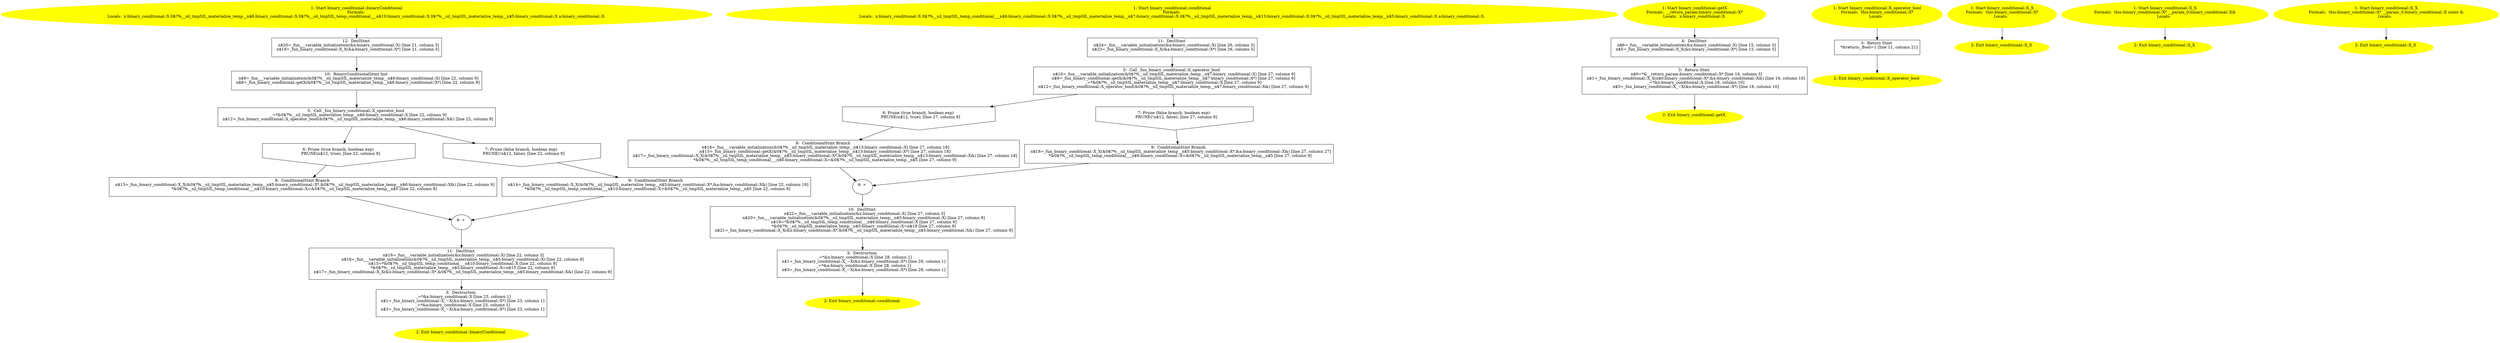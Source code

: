 /* @generated */
digraph cfg {
"binaryConditional#binary_conditional#15641211300815748363.a0f7e256e24b7117cb94c66e5aa27a30_1" [label="1: Start binary_conditional::binaryConditional\nFormals: \nLocals:  x:binary_conditional::X 0$?%__sil_tmpSIL_materialize_temp__n$6:binary_conditional::X 0$?%__sil_tmpSIL_temp_conditional___n$10:binary_conditional::X 0$?%__sil_tmpSIL_materialize_temp__n$5:binary_conditional::X a:binary_conditional::X \n  " color=yellow style=filled]
	

	 "binaryConditional#binary_conditional#15641211300815748363.a0f7e256e24b7117cb94c66e5aa27a30_1" -> "binaryConditional#binary_conditional#15641211300815748363.a0f7e256e24b7117cb94c66e5aa27a30_12" ;
"binaryConditional#binary_conditional#15641211300815748363.a0f7e256e24b7117cb94c66e5aa27a30_2" [label="2: Exit binary_conditional::binaryConditional \n  " color=yellow style=filled]
	

"binaryConditional#binary_conditional#15641211300815748363.a0f7e256e24b7117cb94c66e5aa27a30_3" [label="3:  Destruction \n   _=*&x:binary_conditional::X [line 23, column 1]\n  n$1=_fun_binary_conditional::X_~X(&x:binary_conditional::X*) [line 23, column 1]\n  _=*&a:binary_conditional::X [line 23, column 1]\n  n$3=_fun_binary_conditional::X_~X(&a:binary_conditional::X*) [line 23, column 1]\n " shape="box"]
	

	 "binaryConditional#binary_conditional#15641211300815748363.a0f7e256e24b7117cb94c66e5aa27a30_3" -> "binaryConditional#binary_conditional#15641211300815748363.a0f7e256e24b7117cb94c66e5aa27a30_2" ;
"binaryConditional#binary_conditional#15641211300815748363.a0f7e256e24b7117cb94c66e5aa27a30_4" [label="4: + \n  " ]
	

	 "binaryConditional#binary_conditional#15641211300815748363.a0f7e256e24b7117cb94c66e5aa27a30_4" -> "binaryConditional#binary_conditional#15641211300815748363.a0f7e256e24b7117cb94c66e5aa27a30_11" ;
"binaryConditional#binary_conditional#15641211300815748363.a0f7e256e24b7117cb94c66e5aa27a30_5" [label="5:  Call _fun_binary_conditional::X_operator_bool \n   _=*&0$?%__sil_tmpSIL_materialize_temp__n$6:binary_conditional::X [line 22, column 9]\n  n$12=_fun_binary_conditional::X_operator_bool(&0$?%__sil_tmpSIL_materialize_temp__n$6:binary_conditional::X&) [line 22, column 9]\n " shape="box"]
	

	 "binaryConditional#binary_conditional#15641211300815748363.a0f7e256e24b7117cb94c66e5aa27a30_5" -> "binaryConditional#binary_conditional#15641211300815748363.a0f7e256e24b7117cb94c66e5aa27a30_6" ;
	 "binaryConditional#binary_conditional#15641211300815748363.a0f7e256e24b7117cb94c66e5aa27a30_5" -> "binaryConditional#binary_conditional#15641211300815748363.a0f7e256e24b7117cb94c66e5aa27a30_7" ;
"binaryConditional#binary_conditional#15641211300815748363.a0f7e256e24b7117cb94c66e5aa27a30_6" [label="6: Prune (true branch, boolean exp) \n   PRUNE(n$12, true); [line 22, column 9]\n " shape="invhouse"]
	

	 "binaryConditional#binary_conditional#15641211300815748363.a0f7e256e24b7117cb94c66e5aa27a30_6" -> "binaryConditional#binary_conditional#15641211300815748363.a0f7e256e24b7117cb94c66e5aa27a30_8" ;
"binaryConditional#binary_conditional#15641211300815748363.a0f7e256e24b7117cb94c66e5aa27a30_7" [label="7: Prune (false branch, boolean exp) \n   PRUNE(!n$12, false); [line 22, column 9]\n " shape="invhouse"]
	

	 "binaryConditional#binary_conditional#15641211300815748363.a0f7e256e24b7117cb94c66e5aa27a30_7" -> "binaryConditional#binary_conditional#15641211300815748363.a0f7e256e24b7117cb94c66e5aa27a30_9" ;
"binaryConditional#binary_conditional#15641211300815748363.a0f7e256e24b7117cb94c66e5aa27a30_8" [label="8:  ConditionalStmt Branch \n   n$13=_fun_binary_conditional::X_X(&0$?%__sil_tmpSIL_materialize_temp__n$5:binary_conditional::X*,&0$?%__sil_tmpSIL_materialize_temp__n$6:binary_conditional::X&) [line 22, column 9]\n  *&0$?%__sil_tmpSIL_temp_conditional___n$10:binary_conditional::X=&0$?%__sil_tmpSIL_materialize_temp__n$5 [line 22, column 9]\n " shape="box"]
	

	 "binaryConditional#binary_conditional#15641211300815748363.a0f7e256e24b7117cb94c66e5aa27a30_8" -> "binaryConditional#binary_conditional#15641211300815748363.a0f7e256e24b7117cb94c66e5aa27a30_4" ;
"binaryConditional#binary_conditional#15641211300815748363.a0f7e256e24b7117cb94c66e5aa27a30_9" [label="9:  ConditionalStmt Branch \n   n$14=_fun_binary_conditional::X_X(&0$?%__sil_tmpSIL_materialize_temp__n$5:binary_conditional::X*,&a:binary_conditional::X&) [line 22, column 19]\n  *&0$?%__sil_tmpSIL_temp_conditional___n$10:binary_conditional::X=&0$?%__sil_tmpSIL_materialize_temp__n$5 [line 22, column 9]\n " shape="box"]
	

	 "binaryConditional#binary_conditional#15641211300815748363.a0f7e256e24b7117cb94c66e5aa27a30_9" -> "binaryConditional#binary_conditional#15641211300815748363.a0f7e256e24b7117cb94c66e5aa27a30_4" ;
"binaryConditional#binary_conditional#15641211300815748363.a0f7e256e24b7117cb94c66e5aa27a30_10" [label="10:  BinaryConditionalStmt Init \n   n$9=_fun___variable_initialization(&0$?%__sil_tmpSIL_materialize_temp__n$6:binary_conditional::X) [line 22, column 9]\n  n$8=_fun_binary_conditional::getX(&0$?%__sil_tmpSIL_materialize_temp__n$6:binary_conditional::X*) [line 22, column 9]\n " shape="box"]
	

	 "binaryConditional#binary_conditional#15641211300815748363.a0f7e256e24b7117cb94c66e5aa27a30_10" -> "binaryConditional#binary_conditional#15641211300815748363.a0f7e256e24b7117cb94c66e5aa27a30_5" ;
"binaryConditional#binary_conditional#15641211300815748363.a0f7e256e24b7117cb94c66e5aa27a30_11" [label="11:  DeclStmt \n   n$18=_fun___variable_initialization(&x:binary_conditional::X) [line 22, column 3]\n  n$16=_fun___variable_initialization(&0$?%__sil_tmpSIL_materialize_temp__n$5:binary_conditional::X) [line 22, column 9]\n  n$15=*&0$?%__sil_tmpSIL_temp_conditional___n$10:binary_conditional::X [line 22, column 9]\n  *&0$?%__sil_tmpSIL_materialize_temp__n$5:binary_conditional::X=n$15 [line 22, column 9]\n  n$17=_fun_binary_conditional::X_X(&x:binary_conditional::X*,&0$?%__sil_tmpSIL_materialize_temp__n$5:binary_conditional::X&) [line 22, column 9]\n " shape="box"]
	

	 "binaryConditional#binary_conditional#15641211300815748363.a0f7e256e24b7117cb94c66e5aa27a30_11" -> "binaryConditional#binary_conditional#15641211300815748363.a0f7e256e24b7117cb94c66e5aa27a30_3" ;
"binaryConditional#binary_conditional#15641211300815748363.a0f7e256e24b7117cb94c66e5aa27a30_12" [label="12:  DeclStmt \n   n$20=_fun___variable_initialization(&a:binary_conditional::X) [line 21, column 3]\n  n$19=_fun_binary_conditional::X_X(&a:binary_conditional::X*) [line 21, column 5]\n " shape="box"]
	

	 "binaryConditional#binary_conditional#15641211300815748363.a0f7e256e24b7117cb94c66e5aa27a30_12" -> "binaryConditional#binary_conditional#15641211300815748363.a0f7e256e24b7117cb94c66e5aa27a30_10" ;
"conditional#binary_conditional#4777209206611953450.41decaebdce6325bd31c1d47d4647c45_1" [label="1: Start binary_conditional::conditional\nFormals: \nLocals:  x:binary_conditional::X 0$?%__sil_tmpSIL_temp_conditional___n$6:binary_conditional::X 0$?%__sil_tmpSIL_materialize_temp__n$7:binary_conditional::X 0$?%__sil_tmpSIL_materialize_temp__n$13:binary_conditional::X 0$?%__sil_tmpSIL_materialize_temp__n$5:binary_conditional::X a:binary_conditional::X \n  " color=yellow style=filled]
	

	 "conditional#binary_conditional#4777209206611953450.41decaebdce6325bd31c1d47d4647c45_1" -> "conditional#binary_conditional#4777209206611953450.41decaebdce6325bd31c1d47d4647c45_11" ;
"conditional#binary_conditional#4777209206611953450.41decaebdce6325bd31c1d47d4647c45_2" [label="2: Exit binary_conditional::conditional \n  " color=yellow style=filled]
	

"conditional#binary_conditional#4777209206611953450.41decaebdce6325bd31c1d47d4647c45_3" [label="3:  Destruction \n   _=*&x:binary_conditional::X [line 28, column 1]\n  n$1=_fun_binary_conditional::X_~X(&x:binary_conditional::X*) [line 28, column 1]\n  _=*&a:binary_conditional::X [line 28, column 1]\n  n$3=_fun_binary_conditional::X_~X(&a:binary_conditional::X*) [line 28, column 1]\n " shape="box"]
	

	 "conditional#binary_conditional#4777209206611953450.41decaebdce6325bd31c1d47d4647c45_3" -> "conditional#binary_conditional#4777209206611953450.41decaebdce6325bd31c1d47d4647c45_2" ;
"conditional#binary_conditional#4777209206611953450.41decaebdce6325bd31c1d47d4647c45_4" [label="4: + \n  " ]
	

	 "conditional#binary_conditional#4777209206611953450.41decaebdce6325bd31c1d47d4647c45_4" -> "conditional#binary_conditional#4777209206611953450.41decaebdce6325bd31c1d47d4647c45_10" ;
"conditional#binary_conditional#4777209206611953450.41decaebdce6325bd31c1d47d4647c45_5" [label="5:  Call _fun_binary_conditional::X_operator_bool \n   n$10=_fun___variable_initialization(&0$?%__sil_tmpSIL_materialize_temp__n$7:binary_conditional::X) [line 27, column 9]\n  n$9=_fun_binary_conditional::getX(&0$?%__sil_tmpSIL_materialize_temp__n$7:binary_conditional::X*) [line 27, column 9]\n  _=*&0$?%__sil_tmpSIL_materialize_temp__n$7:binary_conditional::X [line 27, column 9]\n  n$12=_fun_binary_conditional::X_operator_bool(&0$?%__sil_tmpSIL_materialize_temp__n$7:binary_conditional::X&) [line 27, column 9]\n " shape="box"]
	

	 "conditional#binary_conditional#4777209206611953450.41decaebdce6325bd31c1d47d4647c45_5" -> "conditional#binary_conditional#4777209206611953450.41decaebdce6325bd31c1d47d4647c45_6" ;
	 "conditional#binary_conditional#4777209206611953450.41decaebdce6325bd31c1d47d4647c45_5" -> "conditional#binary_conditional#4777209206611953450.41decaebdce6325bd31c1d47d4647c45_7" ;
"conditional#binary_conditional#4777209206611953450.41decaebdce6325bd31c1d47d4647c45_6" [label="6: Prune (true branch, boolean exp) \n   PRUNE(n$12, true); [line 27, column 9]\n " shape="invhouse"]
	

	 "conditional#binary_conditional#4777209206611953450.41decaebdce6325bd31c1d47d4647c45_6" -> "conditional#binary_conditional#4777209206611953450.41decaebdce6325bd31c1d47d4647c45_8" ;
"conditional#binary_conditional#4777209206611953450.41decaebdce6325bd31c1d47d4647c45_7" [label="7: Prune (false branch, boolean exp) \n   PRUNE(!n$12, false); [line 27, column 9]\n " shape="invhouse"]
	

	 "conditional#binary_conditional#4777209206611953450.41decaebdce6325bd31c1d47d4647c45_7" -> "conditional#binary_conditional#4777209206611953450.41decaebdce6325bd31c1d47d4647c45_9" ;
"conditional#binary_conditional#4777209206611953450.41decaebdce6325bd31c1d47d4647c45_8" [label="8:  ConditionalStmt Branch \n   n$16=_fun___variable_initialization(&0$?%__sil_tmpSIL_materialize_temp__n$13:binary_conditional::X) [line 27, column 18]\n  n$15=_fun_binary_conditional::getX(&0$?%__sil_tmpSIL_materialize_temp__n$13:binary_conditional::X*) [line 27, column 18]\n  n$17=_fun_binary_conditional::X_X(&0$?%__sil_tmpSIL_materialize_temp__n$5:binary_conditional::X*,&0$?%__sil_tmpSIL_materialize_temp__n$13:binary_conditional::X&) [line 27, column 18]\n  *&0$?%__sil_tmpSIL_temp_conditional___n$6:binary_conditional::X=&0$?%__sil_tmpSIL_materialize_temp__n$5 [line 27, column 9]\n " shape="box"]
	

	 "conditional#binary_conditional#4777209206611953450.41decaebdce6325bd31c1d47d4647c45_8" -> "conditional#binary_conditional#4777209206611953450.41decaebdce6325bd31c1d47d4647c45_4" ;
"conditional#binary_conditional#4777209206611953450.41decaebdce6325bd31c1d47d4647c45_9" [label="9:  ConditionalStmt Branch \n   n$18=_fun_binary_conditional::X_X(&0$?%__sil_tmpSIL_materialize_temp__n$5:binary_conditional::X*,&a:binary_conditional::X&) [line 27, column 27]\n  *&0$?%__sil_tmpSIL_temp_conditional___n$6:binary_conditional::X=&0$?%__sil_tmpSIL_materialize_temp__n$5 [line 27, column 9]\n " shape="box"]
	

	 "conditional#binary_conditional#4777209206611953450.41decaebdce6325bd31c1d47d4647c45_9" -> "conditional#binary_conditional#4777209206611953450.41decaebdce6325bd31c1d47d4647c45_4" ;
"conditional#binary_conditional#4777209206611953450.41decaebdce6325bd31c1d47d4647c45_10" [label="10:  DeclStmt \n   n$22=_fun___variable_initialization(&x:binary_conditional::X) [line 27, column 3]\n  n$20=_fun___variable_initialization(&0$?%__sil_tmpSIL_materialize_temp__n$5:binary_conditional::X) [line 27, column 9]\n  n$19=*&0$?%__sil_tmpSIL_temp_conditional___n$6:binary_conditional::X [line 27, column 9]\n  *&0$?%__sil_tmpSIL_materialize_temp__n$5:binary_conditional::X=n$19 [line 27, column 9]\n  n$21=_fun_binary_conditional::X_X(&x:binary_conditional::X*,&0$?%__sil_tmpSIL_materialize_temp__n$5:binary_conditional::X&) [line 27, column 9]\n " shape="box"]
	

	 "conditional#binary_conditional#4777209206611953450.41decaebdce6325bd31c1d47d4647c45_10" -> "conditional#binary_conditional#4777209206611953450.41decaebdce6325bd31c1d47d4647c45_3" ;
"conditional#binary_conditional#4777209206611953450.41decaebdce6325bd31c1d47d4647c45_11" [label="11:  DeclStmt \n   n$24=_fun___variable_initialization(&a:binary_conditional::X) [line 26, column 3]\n  n$23=_fun_binary_conditional::X_X(&a:binary_conditional::X*) [line 26, column 5]\n " shape="box"]
	

	 "conditional#binary_conditional#4777209206611953450.41decaebdce6325bd31c1d47d4647c45_11" -> "conditional#binary_conditional#4777209206611953450.41decaebdce6325bd31c1d47d4647c45_5" ;
"getX#binary_conditional(class binary_conditional::X)#7708042186122353096.8825a5a3afa327848f6dcf77ec0e3f60_1" [label="1: Start binary_conditional::getX\nFormals:  __return_param:binary_conditional::X*\nLocals:  x:binary_conditional::X \n  " color=yellow style=filled]
	

	 "getX#binary_conditional(class binary_conditional::X)#7708042186122353096.8825a5a3afa327848f6dcf77ec0e3f60_1" -> "getX#binary_conditional(class binary_conditional::X)#7708042186122353096.8825a5a3afa327848f6dcf77ec0e3f60_4" ;
"getX#binary_conditional(class binary_conditional::X)#7708042186122353096.8825a5a3afa327848f6dcf77ec0e3f60_2" [label="2: Exit binary_conditional::getX \n  " color=yellow style=filled]
	

"getX#binary_conditional(class binary_conditional::X)#7708042186122353096.8825a5a3afa327848f6dcf77ec0e3f60_3" [label="3:  Return Stmt \n   n$0=*&__return_param:binary_conditional::X* [line 16, column 3]\n  n$1=_fun_binary_conditional::X_X(n$0:binary_conditional::X*,&x:binary_conditional::X&) [line 16, column 10]\n  _=*&x:binary_conditional::X [line 16, column 10]\n  n$3=_fun_binary_conditional::X_~X(&x:binary_conditional::X*) [line 16, column 10]\n " shape="box"]
	

	 "getX#binary_conditional(class binary_conditional::X)#7708042186122353096.8825a5a3afa327848f6dcf77ec0e3f60_3" -> "getX#binary_conditional(class binary_conditional::X)#7708042186122353096.8825a5a3afa327848f6dcf77ec0e3f60_2" ;
"getX#binary_conditional(class binary_conditional::X)#7708042186122353096.8825a5a3afa327848f6dcf77ec0e3f60_4" [label="4:  DeclStmt \n   n$6=_fun___variable_initialization(&x:binary_conditional::X) [line 15, column 3]\n  n$5=_fun_binary_conditional::X_X(&x:binary_conditional::X*) [line 15, column 5]\n " shape="box"]
	

	 "getX#binary_conditional(class binary_conditional::X)#7708042186122353096.8825a5a3afa327848f6dcf77ec0e3f60_4" -> "getX#binary_conditional(class binary_conditional::X)#7708042186122353096.8825a5a3afa327848f6dcf77ec0e3f60_3" ;
"operator_bool#X#binary_conditional#(663222161121279878).1074e20ff76c2575638dad4d7c1539a7_1" [label="1: Start binary_conditional::X_operator_bool\nFormals:  this:binary_conditional::X*\nLocals:  \n  " color=yellow style=filled]
	

	 "operator_bool#X#binary_conditional#(663222161121279878).1074e20ff76c2575638dad4d7c1539a7_1" -> "operator_bool#X#binary_conditional#(663222161121279878).1074e20ff76c2575638dad4d7c1539a7_3" ;
"operator_bool#X#binary_conditional#(663222161121279878).1074e20ff76c2575638dad4d7c1539a7_2" [label="2: Exit binary_conditional::X_operator_bool \n  " color=yellow style=filled]
	

"operator_bool#X#binary_conditional#(663222161121279878).1074e20ff76c2575638dad4d7c1539a7_3" [label="3:  Return Stmt \n   *&return:_Bool=1 [line 11, column 21]\n " shape="box"]
	

	 "operator_bool#X#binary_conditional#(663222161121279878).1074e20ff76c2575638dad4d7c1539a7_3" -> "operator_bool#X#binary_conditional#(663222161121279878).1074e20ff76c2575638dad4d7c1539a7_2" ;
"X#X#binary_conditional#{14263889156663411855|constexpr}.2259daea109ab4ed7cb747998c1a8b38_1" [label="1: Start binary_conditional::X_X\nFormals:  this:binary_conditional::X*\nLocals:  \n  " color=yellow style=filled]
	

	 "X#X#binary_conditional#{14263889156663411855|constexpr}.2259daea109ab4ed7cb747998c1a8b38_1" -> "X#X#binary_conditional#{14263889156663411855|constexpr}.2259daea109ab4ed7cb747998c1a8b38_2" ;
"X#X#binary_conditional#{14263889156663411855|constexpr}.2259daea109ab4ed7cb747998c1a8b38_2" [label="2: Exit binary_conditional::X_X \n  " color=yellow style=filled]
	

"X#X#binary_conditional#{984623546922473120|constexpr}.75245961304dd439037ceba4c9251935_1" [label="1: Start binary_conditional::X_X\nFormals:  this:binary_conditional::X* __param_0:binary_conditional::X&\nLocals:  \n  " color=yellow style=filled]
	

	 "X#X#binary_conditional#{984623546922473120|constexpr}.75245961304dd439037ceba4c9251935_1" -> "X#X#binary_conditional#{984623546922473120|constexpr}.75245961304dd439037ceba4c9251935_2" ;
"X#X#binary_conditional#{984623546922473120|constexpr}.75245961304dd439037ceba4c9251935_2" [label="2: Exit binary_conditional::X_X \n  " color=yellow style=filled]
	

"X#X#binary_conditional#{9863553346576066468|constexpr}.13550d5872419d596c3c38205883714d_1" [label="1: Start binary_conditional::X_X\nFormals:  this:binary_conditional::X* __param_0:binary_conditional::X const &\nLocals:  \n  " color=yellow style=filled]
	

	 "X#X#binary_conditional#{9863553346576066468|constexpr}.13550d5872419d596c3c38205883714d_1" -> "X#X#binary_conditional#{9863553346576066468|constexpr}.13550d5872419d596c3c38205883714d_2" ;
"X#X#binary_conditional#{9863553346576066468|constexpr}.13550d5872419d596c3c38205883714d_2" [label="2: Exit binary_conditional::X_X \n  " color=yellow style=filled]
	

}
